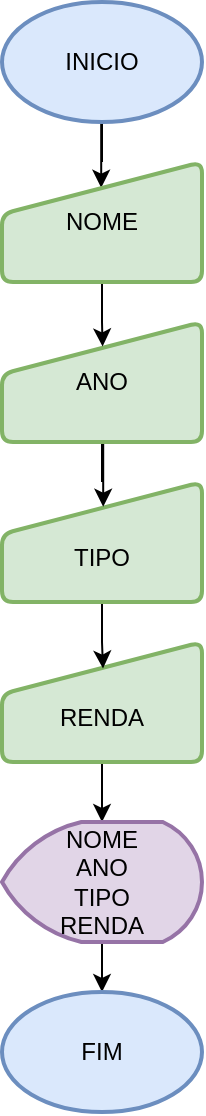 <mxfile version="26.0.10">
  <diagram name="Página-1" id="23yknfgsDBwT977EQwRh">
    <mxGraphModel dx="794" dy="507" grid="1" gridSize="10" guides="1" tooltips="1" connect="1" arrows="1" fold="1" page="1" pageScale="1" pageWidth="827" pageHeight="1169" math="0" shadow="0">
      <root>
        <mxCell id="0" />
        <mxCell id="1" parent="0" />
        <mxCell id="c_VnG8BbDZ4toqc6pfVG-24" value="" style="edgeStyle=orthogonalEdgeStyle;rounded=0;orthogonalLoop=1;jettySize=auto;html=1;entryX=0.496;entryY=0.214;entryDx=0;entryDy=0;entryPerimeter=0;" parent="1" source="c_VnG8BbDZ4toqc6pfVG-16" target="c_VnG8BbDZ4toqc6pfVG-20" edge="1">
          <mxGeometry relative="1" as="geometry" />
        </mxCell>
        <mxCell id="c_VnG8BbDZ4toqc6pfVG-16" value="INICIO" style="strokeWidth=2;html=1;shape=mxgraph.flowchart.start_1;whiteSpace=wrap;fillColor=#dae8fc;strokeColor=#6c8ebf;" parent="1" vertex="1">
          <mxGeometry x="350" y="20" width="100" height="60" as="geometry" />
        </mxCell>
        <mxCell id="c_VnG8BbDZ4toqc6pfVG-28" value="" style="edgeStyle=orthogonalEdgeStyle;rounded=0;orthogonalLoop=1;jettySize=auto;html=1;" parent="1" source="c_VnG8BbDZ4toqc6pfVG-17" target="c_VnG8BbDZ4toqc6pfVG-21" edge="1">
          <mxGeometry relative="1" as="geometry" />
        </mxCell>
        <mxCell id="c_VnG8BbDZ4toqc6pfVG-17" value="&lt;div&gt;&lt;br&gt;&lt;/div&gt;RENDA" style="html=1;strokeWidth=2;shape=manualInput;whiteSpace=wrap;rounded=1;size=26;arcSize=11;fillColor=#d5e8d4;strokeColor=#82b366;" parent="1" vertex="1">
          <mxGeometry x="350" y="340" width="100" height="60" as="geometry" />
        </mxCell>
        <mxCell id="c_VnG8BbDZ4toqc6pfVG-27" value="" style="edgeStyle=orthogonalEdgeStyle;rounded=0;orthogonalLoop=1;jettySize=auto;html=1;entryX=0.505;entryY=0.221;entryDx=0;entryDy=0;entryPerimeter=0;" parent="1" source="c_VnG8BbDZ4toqc6pfVG-18" target="c_VnG8BbDZ4toqc6pfVG-17" edge="1">
          <mxGeometry relative="1" as="geometry">
            <mxPoint x="400" y="470" as="targetPoint" />
          </mxGeometry>
        </mxCell>
        <mxCell id="c_VnG8BbDZ4toqc6pfVG-18" value="&lt;div&gt;&lt;br&gt;&lt;/div&gt;TIPO" style="html=1;strokeWidth=2;shape=manualInput;whiteSpace=wrap;rounded=1;size=26;arcSize=11;fillColor=#d5e8d4;strokeColor=#82b366;" parent="1" vertex="1">
          <mxGeometry x="350" y="260" width="100" height="60" as="geometry" />
        </mxCell>
        <mxCell id="c_VnG8BbDZ4toqc6pfVG-33" value="" style="edgeStyle=orthogonalEdgeStyle;rounded=0;orthogonalLoop=1;jettySize=auto;html=1;entryX=0.506;entryY=0.206;entryDx=0;entryDy=0;entryPerimeter=0;" parent="1" source="c_VnG8BbDZ4toqc6pfVG-19" target="c_VnG8BbDZ4toqc6pfVG-18" edge="1">
          <mxGeometry relative="1" as="geometry" />
        </mxCell>
        <mxCell id="c_VnG8BbDZ4toqc6pfVG-19" value="ANO" style="html=1;strokeWidth=2;shape=manualInput;whiteSpace=wrap;rounded=1;size=26;arcSize=11;fillColor=#d5e8d4;strokeColor=#82b366;" parent="1" vertex="1">
          <mxGeometry x="350" y="180" width="100" height="60" as="geometry" />
        </mxCell>
        <mxCell id="c_VnG8BbDZ4toqc6pfVG-25" value="" style="edgeStyle=orthogonalEdgeStyle;rounded=0;orthogonalLoop=1;jettySize=auto;html=1;entryX=0.503;entryY=0.204;entryDx=0;entryDy=0;entryPerimeter=0;" parent="1" source="c_VnG8BbDZ4toqc6pfVG-20" target="c_VnG8BbDZ4toqc6pfVG-19" edge="1">
          <mxGeometry relative="1" as="geometry" />
        </mxCell>
        <mxCell id="c_VnG8BbDZ4toqc6pfVG-20" value="NOME" style="html=1;strokeWidth=2;shape=manualInput;whiteSpace=wrap;rounded=1;size=26;arcSize=11;fillColor=#d5e8d4;strokeColor=#82b366;" parent="1" vertex="1">
          <mxGeometry x="350" y="100" width="100" height="60" as="geometry" />
        </mxCell>
        <mxCell id="c_VnG8BbDZ4toqc6pfVG-29" value="" style="edgeStyle=orthogonalEdgeStyle;rounded=0;orthogonalLoop=1;jettySize=auto;html=1;" parent="1" source="c_VnG8BbDZ4toqc6pfVG-21" target="c_VnG8BbDZ4toqc6pfVG-23" edge="1">
          <mxGeometry relative="1" as="geometry" />
        </mxCell>
        <mxCell id="c_VnG8BbDZ4toqc6pfVG-21" value="NOME&lt;div&gt;ANO&lt;/div&gt;&lt;div&gt;TIPO&lt;/div&gt;&lt;div&gt;RENDA&lt;/div&gt;" style="strokeWidth=2;html=1;shape=mxgraph.flowchart.display;whiteSpace=wrap;fillColor=#e1d5e7;strokeColor=#9673a6;" parent="1" vertex="1">
          <mxGeometry x="350" y="430" width="100" height="60" as="geometry" />
        </mxCell>
        <mxCell id="c_VnG8BbDZ4toqc6pfVG-23" value="FIM" style="strokeWidth=2;html=1;shape=mxgraph.flowchart.start_1;whiteSpace=wrap;fillColor=#dae8fc;strokeColor=#6c8ebf;" parent="1" vertex="1">
          <mxGeometry x="350" y="515" width="100" height="60" as="geometry" />
        </mxCell>
      </root>
    </mxGraphModel>
  </diagram>
</mxfile>

